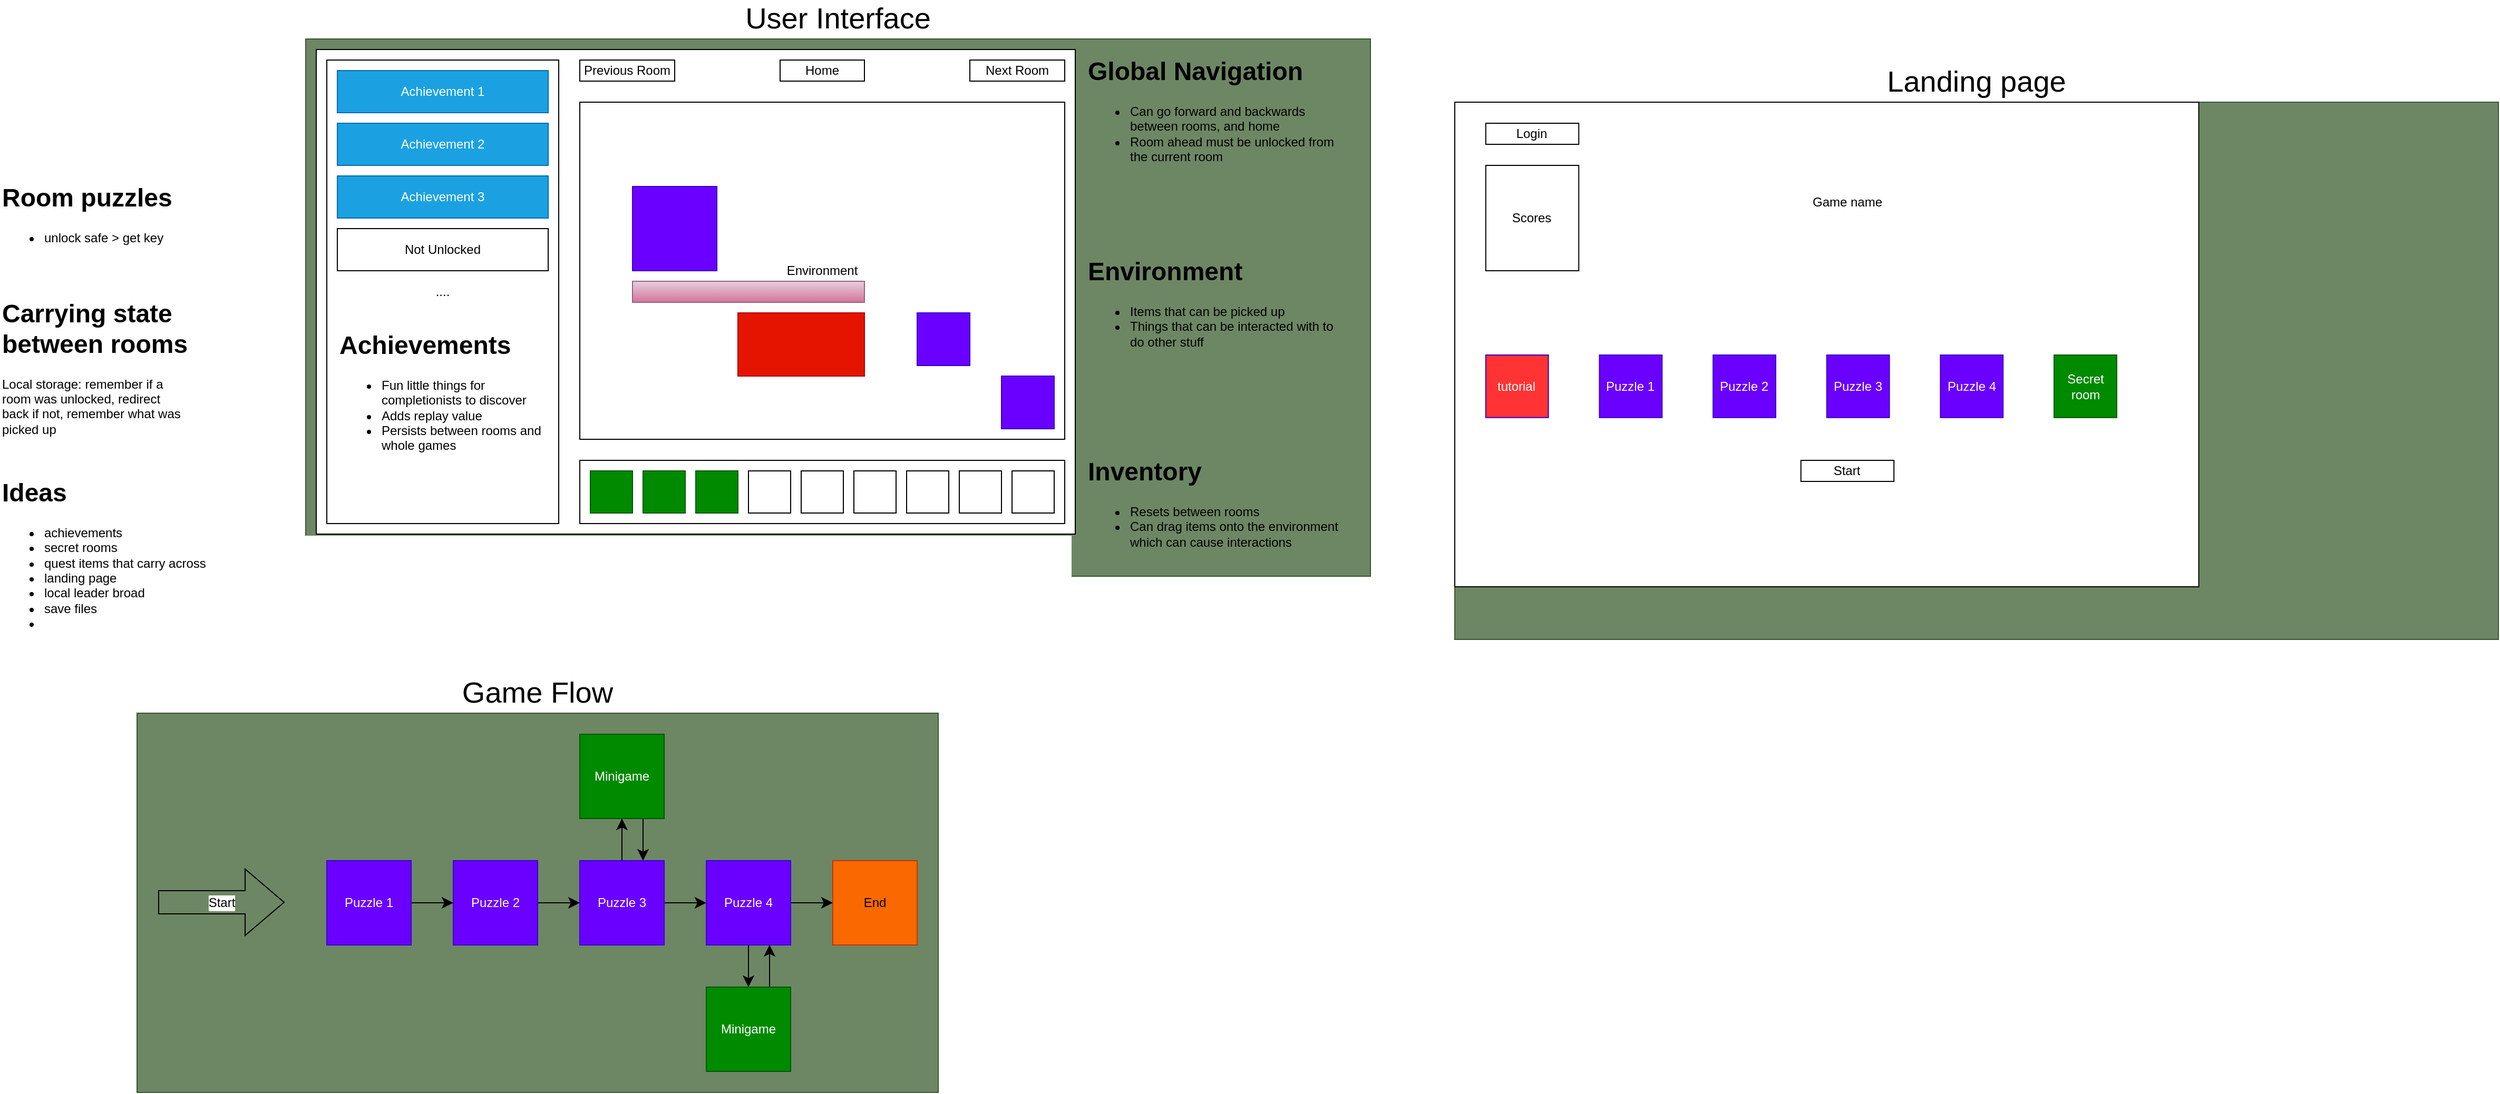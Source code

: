 <mxfile version="26.0.16">
  <diagram name="Page-1" id="HF4c1UTiVbdlKXjr9Abs">
    <mxGraphModel dx="2509" dy="1153" grid="1" gridSize="10" guides="1" tooltips="1" connect="1" arrows="1" fold="1" page="0" pageScale="1" pageWidth="850" pageHeight="1100" math="0" shadow="0">
      <root>
        <mxCell id="0" />
        <mxCell id="1" parent="0" />
        <mxCell id="JJV7NP8qMqMK8vtjLvEn-13" value="&lt;h1 style=&quot;margin-top: 0px;&quot;&gt;Carrying state between rooms&lt;/h1&gt;&lt;p&gt;Local storage: remember if a room was unlocked, redirect back if not, remember what was picked up&lt;/p&gt;" style="text;html=1;whiteSpace=wrap;overflow=hidden;rounded=0;" parent="1" vertex="1">
          <mxGeometry x="-630" y="180" width="180" height="160" as="geometry" />
        </mxCell>
        <mxCell id="Tg1wBogOaNXyl56e0BYg-1" value="&lt;h1 style=&quot;margin-top: 0px;&quot;&gt;Ideas&lt;/h1&gt;&lt;ul&gt;&lt;li&gt;achievements&lt;/li&gt;&lt;li&gt;secret rooms&lt;/li&gt;&lt;li&gt;quest items that carry across&lt;/li&gt;&lt;li&gt;landing page&lt;/li&gt;&lt;li&gt;local leader broad&lt;/li&gt;&lt;li&gt;save files&lt;/li&gt;&lt;li&gt;&lt;br&gt;&lt;/li&gt;&lt;/ul&gt;" style="text;html=1;whiteSpace=wrap;overflow=hidden;rounded=0;" parent="1" vertex="1">
          <mxGeometry x="-630" y="350" width="240" height="220" as="geometry" />
        </mxCell>
        <mxCell id="Tg1wBogOaNXyl56e0BYg-3" value="&lt;h1 style=&quot;margin-top: 0px;&quot;&gt;Room puzzles&lt;/h1&gt;&lt;ul&gt;&lt;li&gt;unlock safe &amp;gt; get key&lt;/li&gt;&lt;/ul&gt;" style="text;html=1;whiteSpace=wrap;overflow=hidden;rounded=0;" parent="1" vertex="1">
          <mxGeometry x="-630" y="70" width="190" height="100" as="geometry" />
        </mxCell>
        <mxCell id="pXol61Bcyo_BXOwHgApD-34" value="" style="group" parent="1" vertex="1" connectable="0">
          <mxGeometry x="-340" y="-60" width="1010" height="510" as="geometry" />
        </mxCell>
        <mxCell id="pXol61Bcyo_BXOwHgApD-32" value="User Interface" style="rounded=0;whiteSpace=wrap;html=1;fillColor=#6d8764;fontColor=default;strokeColor=#3A5431;labelPosition=center;verticalLabelPosition=top;align=center;verticalAlign=bottom;labelBackgroundColor=none;fontSize=28;" parent="pXol61Bcyo_BXOwHgApD-34" vertex="1">
          <mxGeometry width="1010" height="510" as="geometry" />
        </mxCell>
        <mxCell id="pXol61Bcyo_BXOwHgApD-31" value="" style="rounded=0;whiteSpace=wrap;html=1;" parent="pXol61Bcyo_BXOwHgApD-34" vertex="1">
          <mxGeometry x="10" y="10" width="720" height="460" as="geometry" />
        </mxCell>
        <mxCell id="JJV7NP8qMqMK8vtjLvEn-2" value="Environment" style="rounded=0;whiteSpace=wrap;html=1;" parent="pXol61Bcyo_BXOwHgApD-34" vertex="1">
          <mxGeometry x="260" y="60" width="460" height="320" as="geometry" />
        </mxCell>
        <mxCell id="JJV7NP8qMqMK8vtjLvEn-3" value="Home" style="rounded=0;whiteSpace=wrap;html=1;" parent="pXol61Bcyo_BXOwHgApD-34" vertex="1">
          <mxGeometry x="450" y="20" width="80" height="20" as="geometry" />
        </mxCell>
        <mxCell id="JJV7NP8qMqMK8vtjLvEn-4" value="Previous Room" style="rounded=0;whiteSpace=wrap;html=1;" parent="pXol61Bcyo_BXOwHgApD-34" vertex="1">
          <mxGeometry x="260" y="20" width="90" height="20" as="geometry" />
        </mxCell>
        <mxCell id="JJV7NP8qMqMK8vtjLvEn-5" value="Next Room" style="rounded=0;whiteSpace=wrap;html=1;" parent="pXol61Bcyo_BXOwHgApD-34" vertex="1">
          <mxGeometry x="630" y="20" width="90" height="20" as="geometry" />
        </mxCell>
        <mxCell id="JJV7NP8qMqMK8vtjLvEn-6" value="" style="rounded=0;whiteSpace=wrap;html=1;" parent="pXol61Bcyo_BXOwHgApD-34" vertex="1">
          <mxGeometry x="260" y="400" width="460" height="60" as="geometry" />
        </mxCell>
        <mxCell id="JJV7NP8qMqMK8vtjLvEn-7" value="" style="whiteSpace=wrap;html=1;aspect=fixed;fillColor=#6a00ff;fontColor=#ffffff;strokeColor=#3700CC;" parent="pXol61Bcyo_BXOwHgApD-34" vertex="1">
          <mxGeometry x="310" y="140" width="80" height="80" as="geometry" />
        </mxCell>
        <mxCell id="JJV7NP8qMqMK8vtjLvEn-8" value="" style="whiteSpace=wrap;html=1;aspect=fixed;fillColor=#6a00ff;fontColor=#ffffff;strokeColor=#3700CC;" parent="pXol61Bcyo_BXOwHgApD-34" vertex="1">
          <mxGeometry x="660" y="320" width="50" height="50" as="geometry" />
        </mxCell>
        <mxCell id="JJV7NP8qMqMK8vtjLvEn-9" value="" style="whiteSpace=wrap;html=1;aspect=fixed;fillColor=#6a00ff;fontColor=#ffffff;strokeColor=#3700CC;" parent="pXol61Bcyo_BXOwHgApD-34" vertex="1">
          <mxGeometry x="580" y="260" width="50" height="50" as="geometry" />
        </mxCell>
        <mxCell id="JJV7NP8qMqMK8vtjLvEn-10" value="" style="rounded=0;whiteSpace=wrap;html=1;fillColor=#e6d0de;strokeColor=#996185;gradientColor=#d5739d;" parent="pXol61Bcyo_BXOwHgApD-34" vertex="1">
          <mxGeometry x="310" y="230" width="220" height="20" as="geometry" />
        </mxCell>
        <mxCell id="JJV7NP8qMqMK8vtjLvEn-11" value="" style="rounded=0;whiteSpace=wrap;html=1;fillColor=#e51400;strokeColor=#B20000;fontColor=#ffffff;" parent="pXol61Bcyo_BXOwHgApD-34" vertex="1">
          <mxGeometry x="410" y="260" width="120" height="60" as="geometry" />
        </mxCell>
        <mxCell id="pXol61Bcyo_BXOwHgApD-11" value="" style="whiteSpace=wrap;html=1;aspect=fixed;fillColor=#008a00;fontColor=#ffffff;strokeColor=#005700;" parent="pXol61Bcyo_BXOwHgApD-34" vertex="1">
          <mxGeometry x="270" y="410" width="40" height="40" as="geometry" />
        </mxCell>
        <mxCell id="pXol61Bcyo_BXOwHgApD-12" value="" style="whiteSpace=wrap;html=1;aspect=fixed;fillColor=#008a00;fontColor=#ffffff;strokeColor=#005700;" parent="pXol61Bcyo_BXOwHgApD-34" vertex="1">
          <mxGeometry x="320" y="410" width="40" height="40" as="geometry" />
        </mxCell>
        <mxCell id="pXol61Bcyo_BXOwHgApD-13" value="" style="whiteSpace=wrap;html=1;aspect=fixed;fillColor=#008a00;fontColor=#ffffff;strokeColor=#005700;" parent="pXol61Bcyo_BXOwHgApD-34" vertex="1">
          <mxGeometry x="370" y="410" width="40" height="40" as="geometry" />
        </mxCell>
        <mxCell id="pXol61Bcyo_BXOwHgApD-14" value="" style="whiteSpace=wrap;html=1;aspect=fixed;" parent="pXol61Bcyo_BXOwHgApD-34" vertex="1">
          <mxGeometry x="420" y="410" width="40" height="40" as="geometry" />
        </mxCell>
        <mxCell id="pXol61Bcyo_BXOwHgApD-15" value="" style="whiteSpace=wrap;html=1;aspect=fixed;" parent="pXol61Bcyo_BXOwHgApD-34" vertex="1">
          <mxGeometry x="470" y="410" width="40" height="40" as="geometry" />
        </mxCell>
        <mxCell id="pXol61Bcyo_BXOwHgApD-16" value="" style="whiteSpace=wrap;html=1;aspect=fixed;" parent="pXol61Bcyo_BXOwHgApD-34" vertex="1">
          <mxGeometry x="520" y="410" width="40" height="40" as="geometry" />
        </mxCell>
        <mxCell id="pXol61Bcyo_BXOwHgApD-17" value="" style="whiteSpace=wrap;html=1;aspect=fixed;" parent="pXol61Bcyo_BXOwHgApD-34" vertex="1">
          <mxGeometry x="570" y="410" width="40" height="40" as="geometry" />
        </mxCell>
        <mxCell id="pXol61Bcyo_BXOwHgApD-18" value="" style="whiteSpace=wrap;html=1;aspect=fixed;" parent="pXol61Bcyo_BXOwHgApD-34" vertex="1">
          <mxGeometry x="620" y="410" width="40" height="40" as="geometry" />
        </mxCell>
        <mxCell id="pXol61Bcyo_BXOwHgApD-19" value="" style="whiteSpace=wrap;html=1;aspect=fixed;" parent="pXol61Bcyo_BXOwHgApD-34" vertex="1">
          <mxGeometry x="670" y="410" width="40" height="40" as="geometry" />
        </mxCell>
        <mxCell id="pXol61Bcyo_BXOwHgApD-21" value="&lt;h1 style=&quot;margin-top: 0px;&quot;&gt;Inventory&lt;/h1&gt;&lt;ul&gt;&lt;li&gt;Resets between rooms&lt;/li&gt;&lt;li&gt;Can drag items onto the environment which can cause interactions&lt;/li&gt;&lt;/ul&gt;" style="text;html=1;whiteSpace=wrap;overflow=hidden;rounded=0;" parent="pXol61Bcyo_BXOwHgApD-34" vertex="1">
          <mxGeometry x="740" y="390" width="240" height="110" as="geometry" />
        </mxCell>
        <mxCell id="pXol61Bcyo_BXOwHgApD-22" value="&lt;h1 style=&quot;margin-top: 0px;&quot;&gt;Global Navigation&lt;/h1&gt;&lt;ul&gt;&lt;li&gt;Can go forward and backwards between rooms, and home&lt;/li&gt;&lt;li&gt;Room ahead must be unlocked from the current room&lt;/li&gt;&lt;/ul&gt;" style="text;html=1;whiteSpace=wrap;overflow=hidden;rounded=0;" parent="pXol61Bcyo_BXOwHgApD-34" vertex="1">
          <mxGeometry x="740" y="10" width="240" height="110" as="geometry" />
        </mxCell>
        <mxCell id="pXol61Bcyo_BXOwHgApD-23" value="&lt;h1 style=&quot;margin-top: 0px;&quot;&gt;Environment&lt;/h1&gt;&lt;ul&gt;&lt;li&gt;Items that can be picked up&lt;/li&gt;&lt;li&gt;Things that can be interacted with to do other stuff&lt;/li&gt;&lt;/ul&gt;" style="text;html=1;whiteSpace=wrap;overflow=hidden;rounded=0;" parent="pXol61Bcyo_BXOwHgApD-34" vertex="1">
          <mxGeometry x="740" y="200" width="240" height="110" as="geometry" />
        </mxCell>
        <mxCell id="pXol61Bcyo_BXOwHgApD-24" value="...." style="rounded=0;whiteSpace=wrap;html=1;" parent="pXol61Bcyo_BXOwHgApD-34" vertex="1">
          <mxGeometry x="20" y="20" width="220" height="440" as="geometry" />
        </mxCell>
        <mxCell id="pXol61Bcyo_BXOwHgApD-26" value="Achievement 1" style="rounded=0;whiteSpace=wrap;html=1;fillColor=#1ba1e2;strokeColor=#006EAF;fontColor=#ffffff;" parent="pXol61Bcyo_BXOwHgApD-34" vertex="1">
          <mxGeometry x="30" y="30" width="200" height="40" as="geometry" />
        </mxCell>
        <mxCell id="pXol61Bcyo_BXOwHgApD-27" value="Achievement 2" style="rounded=0;whiteSpace=wrap;html=1;fillColor=#1ba1e2;strokeColor=#006EAF;fontColor=#ffffff;" parent="pXol61Bcyo_BXOwHgApD-34" vertex="1">
          <mxGeometry x="30" y="80" width="200" height="40" as="geometry" />
        </mxCell>
        <mxCell id="pXol61Bcyo_BXOwHgApD-28" value="Achievement 3" style="rounded=0;whiteSpace=wrap;html=1;fillColor=#1ba1e2;strokeColor=#006EAF;fontColor=#ffffff;" parent="pXol61Bcyo_BXOwHgApD-34" vertex="1">
          <mxGeometry x="30" y="130" width="200" height="40" as="geometry" />
        </mxCell>
        <mxCell id="pXol61Bcyo_BXOwHgApD-29" value="Not Unlocked" style="rounded=0;whiteSpace=wrap;html=1;" parent="pXol61Bcyo_BXOwHgApD-34" vertex="1">
          <mxGeometry x="30" y="180" width="200" height="40" as="geometry" />
        </mxCell>
        <mxCell id="pXol61Bcyo_BXOwHgApD-30" value="&lt;h1 style=&quot;margin-top: 0px;&quot;&gt;Achievements&lt;/h1&gt;&lt;ul&gt;&lt;li&gt;Fun little things for completionists to discover&lt;/li&gt;&lt;li&gt;Adds replay value&lt;/li&gt;&lt;li&gt;Persists between rooms and whole games&lt;/li&gt;&lt;/ul&gt;" style="text;html=1;whiteSpace=wrap;overflow=hidden;rounded=0;" parent="pXol61Bcyo_BXOwHgApD-34" vertex="1">
          <mxGeometry x="30" y="270" width="200" height="180" as="geometry" />
        </mxCell>
        <mxCell id="pXol61Bcyo_BXOwHgApD-35" value="" style="group" parent="1" vertex="1" connectable="0">
          <mxGeometry x="-500" y="580" width="760" height="360" as="geometry" />
        </mxCell>
        <mxCell id="pXol61Bcyo_BXOwHgApD-33" value="Game Flow" style="rounded=0;whiteSpace=wrap;html=1;fillColor=#6d8764;fontColor=default;strokeColor=#3A5431;labelPosition=center;verticalLabelPosition=top;align=center;verticalAlign=bottom;labelBackgroundColor=none;fontSize=28;" parent="pXol61Bcyo_BXOwHgApD-35" vertex="1">
          <mxGeometry width="760" height="360" as="geometry" />
        </mxCell>
        <mxCell id="pXol61Bcyo_BXOwHgApD-3" style="edgeStyle=none;curved=1;rounded=0;orthogonalLoop=1;jettySize=auto;html=1;exitX=1;exitY=0.5;exitDx=0;exitDy=0;entryX=0;entryY=0.5;entryDx=0;entryDy=0;fontSize=12;startSize=8;endSize=8;" parent="pXol61Bcyo_BXOwHgApD-35" source="Tg1wBogOaNXyl56e0BYg-4" target="Tg1wBogOaNXyl56e0BYg-5" edge="1">
          <mxGeometry relative="1" as="geometry" />
        </mxCell>
        <mxCell id="Tg1wBogOaNXyl56e0BYg-4" value="Puzzle 2" style="whiteSpace=wrap;html=1;aspect=fixed;fillColor=#6a00ff;fontColor=#ffffff;strokeColor=#3700CC;" parent="pXol61Bcyo_BXOwHgApD-35" vertex="1">
          <mxGeometry x="300" y="140" width="80" height="80" as="geometry" />
        </mxCell>
        <mxCell id="pXol61Bcyo_BXOwHgApD-4" style="edgeStyle=none;curved=1;rounded=0;orthogonalLoop=1;jettySize=auto;html=1;exitX=1;exitY=0.5;exitDx=0;exitDy=0;entryX=0;entryY=0.5;entryDx=0;entryDy=0;fontSize=12;startSize=8;endSize=8;" parent="pXol61Bcyo_BXOwHgApD-35" source="Tg1wBogOaNXyl56e0BYg-5" target="Tg1wBogOaNXyl56e0BYg-6" edge="1">
          <mxGeometry relative="1" as="geometry" />
        </mxCell>
        <mxCell id="pXol61Bcyo_BXOwHgApD-6" style="edgeStyle=none;curved=1;rounded=0;orthogonalLoop=1;jettySize=auto;html=1;exitX=0.5;exitY=0;exitDx=0;exitDy=0;entryX=0.5;entryY=1;entryDx=0;entryDy=0;fontSize=12;startSize=8;endSize=8;" parent="pXol61Bcyo_BXOwHgApD-35" source="Tg1wBogOaNXyl56e0BYg-5" target="Tg1wBogOaNXyl56e0BYg-9" edge="1">
          <mxGeometry relative="1" as="geometry" />
        </mxCell>
        <mxCell id="Tg1wBogOaNXyl56e0BYg-5" value="Puzzle 3" style="whiteSpace=wrap;html=1;aspect=fixed;fillColor=#6a00ff;fontColor=#ffffff;strokeColor=#3700CC;" parent="pXol61Bcyo_BXOwHgApD-35" vertex="1">
          <mxGeometry x="420" y="140" width="80" height="80" as="geometry" />
        </mxCell>
        <mxCell id="pXol61Bcyo_BXOwHgApD-5" style="edgeStyle=none;curved=1;rounded=0;orthogonalLoop=1;jettySize=auto;html=1;exitX=1;exitY=0.5;exitDx=0;exitDy=0;entryX=0;entryY=0.5;entryDx=0;entryDy=0;fontSize=12;startSize=8;endSize=8;" parent="pXol61Bcyo_BXOwHgApD-35" source="Tg1wBogOaNXyl56e0BYg-6" target="Tg1wBogOaNXyl56e0BYg-7" edge="1">
          <mxGeometry relative="1" as="geometry" />
        </mxCell>
        <mxCell id="pXol61Bcyo_BXOwHgApD-8" style="edgeStyle=none;curved=1;rounded=0;orthogonalLoop=1;jettySize=auto;html=1;exitX=0.5;exitY=1;exitDx=0;exitDy=0;entryX=0.5;entryY=0;entryDx=0;entryDy=0;fontSize=12;startSize=8;endSize=8;" parent="pXol61Bcyo_BXOwHgApD-35" source="Tg1wBogOaNXyl56e0BYg-6" target="Tg1wBogOaNXyl56e0BYg-8" edge="1">
          <mxGeometry relative="1" as="geometry" />
        </mxCell>
        <mxCell id="Tg1wBogOaNXyl56e0BYg-6" value="Puzzle 4" style="whiteSpace=wrap;html=1;aspect=fixed;fillColor=#6a00ff;fontColor=#ffffff;strokeColor=#3700CC;" parent="pXol61Bcyo_BXOwHgApD-35" vertex="1">
          <mxGeometry x="540" y="140" width="80" height="80" as="geometry" />
        </mxCell>
        <mxCell id="Tg1wBogOaNXyl56e0BYg-7" value="End" style="whiteSpace=wrap;html=1;aspect=fixed;fillColor=#fa6800;fontColor=#000000;strokeColor=#C73500;" parent="pXol61Bcyo_BXOwHgApD-35" vertex="1">
          <mxGeometry x="660" y="140" width="80" height="80" as="geometry" />
        </mxCell>
        <mxCell id="pXol61Bcyo_BXOwHgApD-9" style="edgeStyle=none;curved=1;rounded=0;orthogonalLoop=1;jettySize=auto;html=1;exitX=0.75;exitY=0;exitDx=0;exitDy=0;entryX=0.75;entryY=1;entryDx=0;entryDy=0;fontSize=12;startSize=8;endSize=8;" parent="pXol61Bcyo_BXOwHgApD-35" source="Tg1wBogOaNXyl56e0BYg-8" target="Tg1wBogOaNXyl56e0BYg-6" edge="1">
          <mxGeometry relative="1" as="geometry" />
        </mxCell>
        <mxCell id="Tg1wBogOaNXyl56e0BYg-8" value="Minigame" style="whiteSpace=wrap;html=1;aspect=fixed;fillColor=#008a00;fontColor=#ffffff;strokeColor=#005700;" parent="pXol61Bcyo_BXOwHgApD-35" vertex="1">
          <mxGeometry x="540" y="260" width="80" height="80" as="geometry" />
        </mxCell>
        <mxCell id="pXol61Bcyo_BXOwHgApD-7" style="edgeStyle=none;curved=1;rounded=0;orthogonalLoop=1;jettySize=auto;html=1;exitX=0.75;exitY=1;exitDx=0;exitDy=0;entryX=0.75;entryY=0;entryDx=0;entryDy=0;fontSize=12;startSize=8;endSize=8;" parent="pXol61Bcyo_BXOwHgApD-35" source="Tg1wBogOaNXyl56e0BYg-9" target="Tg1wBogOaNXyl56e0BYg-5" edge="1">
          <mxGeometry relative="1" as="geometry" />
        </mxCell>
        <mxCell id="Tg1wBogOaNXyl56e0BYg-9" value="Minigame" style="whiteSpace=wrap;html=1;aspect=fixed;fillColor=#008a00;fontColor=#ffffff;strokeColor=#005700;" parent="pXol61Bcyo_BXOwHgApD-35" vertex="1">
          <mxGeometry x="420" y="20" width="80" height="80" as="geometry" />
        </mxCell>
        <mxCell id="pXol61Bcyo_BXOwHgApD-2" style="edgeStyle=none;curved=1;rounded=0;orthogonalLoop=1;jettySize=auto;html=1;exitX=1;exitY=0.5;exitDx=0;exitDy=0;entryX=0;entryY=0.5;entryDx=0;entryDy=0;fontSize=12;startSize=8;endSize=8;" parent="pXol61Bcyo_BXOwHgApD-35" source="Tg1wBogOaNXyl56e0BYg-10" target="Tg1wBogOaNXyl56e0BYg-4" edge="1">
          <mxGeometry relative="1" as="geometry" />
        </mxCell>
        <mxCell id="Tg1wBogOaNXyl56e0BYg-10" value="Puzzle 1" style="whiteSpace=wrap;html=1;aspect=fixed;fillColor=#6a00ff;fontColor=#ffffff;strokeColor=#3700CC;" parent="pXol61Bcyo_BXOwHgApD-35" vertex="1">
          <mxGeometry x="180" y="140" width="80" height="80" as="geometry" />
        </mxCell>
        <mxCell id="pXol61Bcyo_BXOwHgApD-10" value="Start" style="shape=flexArrow;endArrow=classic;html=1;rounded=0;fontSize=12;startSize=8;endSize=12;curved=1;width=22;endWidth=40;" parent="pXol61Bcyo_BXOwHgApD-35" edge="1">
          <mxGeometry width="50" height="50" relative="1" as="geometry">
            <mxPoint x="20" y="179.5" as="sourcePoint" />
            <mxPoint x="140" y="179.5" as="targetPoint" />
          </mxGeometry>
        </mxCell>
        <mxCell id="P2keDmVEjYko2Ven9MU2-1" value="" style="group;fillColor=#FF0505;" vertex="1" connectable="0" parent="1">
          <mxGeometry x="750" width="990" height="510" as="geometry" />
        </mxCell>
        <mxCell id="P2keDmVEjYko2Ven9MU2-2" value="Landing page" style="rounded=0;whiteSpace=wrap;html=1;fillColor=#6d8764;fontColor=default;strokeColor=#3A5431;labelPosition=center;verticalLabelPosition=top;align=center;verticalAlign=bottom;labelBackgroundColor=none;fontSize=28;" vertex="1" parent="P2keDmVEjYko2Ven9MU2-1">
          <mxGeometry width="990" height="510" as="geometry" />
        </mxCell>
        <mxCell id="P2keDmVEjYko2Ven9MU2-3" value="" style="rounded=0;whiteSpace=wrap;html=1;" vertex="1" parent="P2keDmVEjYko2Ven9MU2-1">
          <mxGeometry x="0.002" width="705.743" height="460" as="geometry" />
        </mxCell>
        <mxCell id="P2keDmVEjYko2Ven9MU2-6" value="Login" style="rounded=0;whiteSpace=wrap;html=1;" vertex="1" parent="P2keDmVEjYko2Ven9MU2-1">
          <mxGeometry x="29.406" y="20" width="88.218" height="20" as="geometry" />
        </mxCell>
        <mxCell id="P2keDmVEjYko2Ven9MU2-50" value="Puzzle 1" style="whiteSpace=wrap;html=1;aspect=fixed;fillColor=#6a00ff;fontColor=#ffffff;strokeColor=#3700CC;" vertex="1" parent="P2keDmVEjYko2Ven9MU2-1">
          <mxGeometry x="137.228" y="240" width="59.406" height="59.406" as="geometry" />
        </mxCell>
        <mxCell id="P2keDmVEjYko2Ven9MU2-51" value="Puzzle 2" style="whiteSpace=wrap;html=1;aspect=fixed;fillColor=#6a00ff;fontColor=#ffffff;strokeColor=#3700CC;" vertex="1" parent="P2keDmVEjYko2Ven9MU2-1">
          <mxGeometry x="245.05" y="240" width="59.406" height="59.406" as="geometry" />
        </mxCell>
        <mxCell id="P2keDmVEjYko2Ven9MU2-52" value="Puzzle 3" style="whiteSpace=wrap;html=1;aspect=fixed;fillColor=#6a00ff;fontColor=#ffffff;strokeColor=#3700CC;" vertex="1" parent="P2keDmVEjYko2Ven9MU2-1">
          <mxGeometry x="352.871" y="240" width="59.406" height="59.406" as="geometry" />
        </mxCell>
        <mxCell id="P2keDmVEjYko2Ven9MU2-53" value="Puzzle 4" style="whiteSpace=wrap;html=1;aspect=fixed;fillColor=#6a00ff;fontColor=#ffffff;strokeColor=#3700CC;" vertex="1" parent="P2keDmVEjYko2Ven9MU2-1">
          <mxGeometry x="460.693" y="240" width="59.406" height="59.406" as="geometry" />
        </mxCell>
        <mxCell id="P2keDmVEjYko2Ven9MU2-54" value="Secret room" style="whiteSpace=wrap;html=1;aspect=fixed;fillColor=#008a00;fontColor=#ffffff;strokeColor=#005700;" vertex="1" parent="P2keDmVEjYko2Ven9MU2-1">
          <mxGeometry x="568.515" y="240" width="59.406" height="59.406" as="geometry" />
        </mxCell>
        <mxCell id="P2keDmVEjYko2Ven9MU2-55" value="tutorial" style="whiteSpace=wrap;html=1;aspect=fixed;fillColor=#FF3333;fontColor=#ffffff;strokeColor=#3700CC;" vertex="1" parent="P2keDmVEjYko2Ven9MU2-1">
          <mxGeometry x="29.406" y="240" width="59.406" height="59.406" as="geometry" />
        </mxCell>
        <mxCell id="P2keDmVEjYko2Ven9MU2-56" value="Game name" style="text;html=1;align=center;verticalAlign=middle;whiteSpace=wrap;rounded=0;" vertex="1" parent="P2keDmVEjYko2Ven9MU2-1">
          <mxGeometry x="205.842" y="80" width="333.267" height="30" as="geometry" />
        </mxCell>
        <mxCell id="P2keDmVEjYko2Ven9MU2-58" value="Scores" style="rounded=0;whiteSpace=wrap;html=1;" vertex="1" parent="P2keDmVEjYko2Ven9MU2-1">
          <mxGeometry x="29.406" y="60" width="88.218" height="100" as="geometry" />
        </mxCell>
        <mxCell id="P2keDmVEjYko2Ven9MU2-60" value="Start" style="rounded=0;whiteSpace=wrap;html=1;" vertex="1" parent="P2keDmVEjYko2Ven9MU2-1">
          <mxGeometry x="328.366" y="340" width="88.218" height="20" as="geometry" />
        </mxCell>
      </root>
    </mxGraphModel>
  </diagram>
</mxfile>
